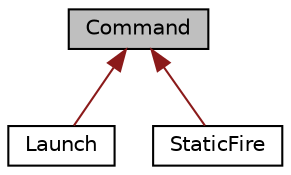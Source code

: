 digraph "Command"
{
 // LATEX_PDF_SIZE
  edge [fontname="Helvetica",fontsize="10",labelfontname="Helvetica",labelfontsize="10"];
  node [fontname="Helvetica",fontsize="10",shape=record];
  Node1 [label="Command",height=0.2,width=0.4,color="black", fillcolor="grey75", style="filled", fontcolor="black",tooltip=" "];
  Node1 -> Node2 [dir="back",color="firebrick4",fontsize="10",style="solid"];
  Node2 [label="Launch",height=0.2,width=0.4,color="black", fillcolor="white", style="filled",URL="$classLaunch.html",tooltip=" "];
  Node1 -> Node3 [dir="back",color="firebrick4",fontsize="10",style="solid"];
  Node3 [label="StaticFire",height=0.2,width=0.4,color="black", fillcolor="white", style="filled",URL="$classStaticFire.html",tooltip=" "];
}
